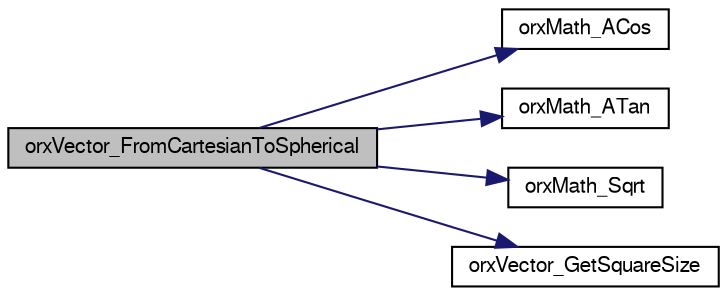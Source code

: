 digraph G
{
  bgcolor="transparent";
  edge [fontname="FreeSans",fontsize=10,labelfontname="FreeSans",labelfontsize=10];
  node [fontname="FreeSans",fontsize=10,shape=record];
  rankdir=LR;
  Node1 [label="orxVector_FromCartesianToSpherical",height=0.2,width=0.4,color="black", fillcolor="grey75", style="filled" fontcolor="black"];
  Node1 -> Node2 [color="midnightblue",fontsize=10,style="solid",fontname="FreeSans"];
  Node2 [label="orxMath_ACos",height=0.2,width=0.4,color="black",URL="$group__orx_math.html#g41cfe8b032774172d3ac8497d0ee8f91"];
  Node1 -> Node3 [color="midnightblue",fontsize=10,style="solid",fontname="FreeSans"];
  Node3 [label="orxMath_ATan",height=0.2,width=0.4,color="black",URL="$group__orx_math.html#g1b5d6dee63709a374fa9c18688cfe048"];
  Node1 -> Node4 [color="midnightblue",fontsize=10,style="solid",fontname="FreeSans"];
  Node4 [label="orxMath_Sqrt",height=0.2,width=0.4,color="black",URL="$group__orx_math.html#g90e3dd3f1f4d89f28b56e92f1a0cd085"];
  Node1 -> Node5 [color="midnightblue",fontsize=10,style="solid",fontname="FreeSans"];
  Node5 [label="orxVector_GetSquareSize",height=0.2,width=0.4,color="black",URL="$group__orx_vector.html#ga0ba504901eac5e88688ba02aa6ebd67"];
}
